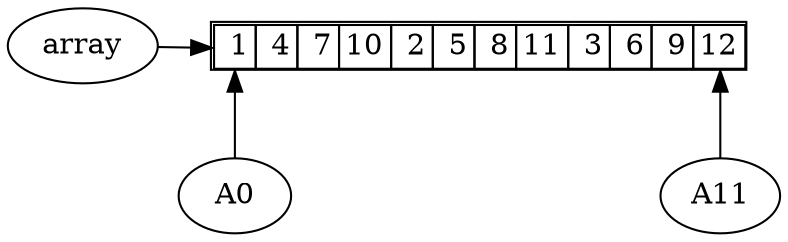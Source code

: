 digraph G
{
    splines=false
    "block"
    [
        shape = none
        label = <<table border="1" cellborder="1" cellspacing="0">
                    <tr>
                        <td port="A0"> 1</td>
                        <td port="A1"> 4</td>
                        <td port="A2"> 7</td>
                        <td port="A3">10</td>
                        <td port="A4"> 2</td>
                        <td port="A5"> 5</td>
                        <td port="A6"> 8</td>
                        <td port="A7">11</td>
                        <td port="A8"> 3</td>
                        <td port="A9"> 6</td>
                        <td port="A10"> 9</td>
                        <td port="A11">12</td>
                    </tr>
                </table>>
    ]

    "array" -> "block":"A0"
    "A0" -> "block":"A0"
    "A11" -> "block":"A11"

    {rank=min; "block" "array"}
    {rank=max; "A0" "A11" }
}
